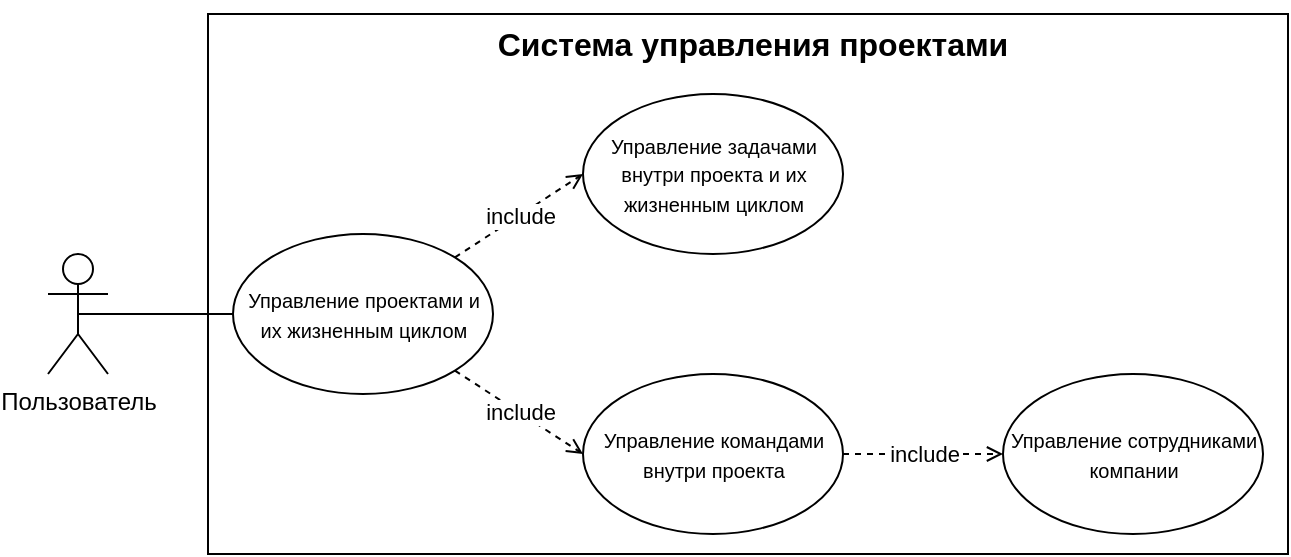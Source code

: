 <mxfile version="21.2.9" type="device">
  <diagram name="Страница 1" id="flZc52LiNWzHMUvzN-AP">
    <mxGraphModel dx="934" dy="515" grid="1" gridSize="10" guides="1" tooltips="1" connect="1" arrows="1" fold="1" page="1" pageScale="1" pageWidth="827" pageHeight="1169" background="#ffffff" math="0" shadow="0">
      <root>
        <mxCell id="0" />
        <mxCell id="1" parent="0" />
        <mxCell id="xhdU-azrMuqtnT098IMx-1" value="Пользователь" style="shape=umlActor;verticalLabelPosition=bottom;verticalAlign=top;html=1;outlineConnect=0;" parent="1" vertex="1">
          <mxGeometry x="80" y="160" width="30" height="60" as="geometry" />
        </mxCell>
        <mxCell id="xhdU-azrMuqtnT098IMx-4" value="" style="whiteSpace=wrap;html=1;" parent="1" vertex="1">
          <mxGeometry x="160" y="40" width="540" height="270" as="geometry" />
        </mxCell>
        <mxCell id="xhdU-azrMuqtnT098IMx-5" value="&lt;font style=&quot;font-size: 10px;&quot;&gt;Управление сотрудниками компании&lt;/font&gt;" style="ellipse;whiteSpace=wrap;html=1;" parent="1" vertex="1">
          <mxGeometry x="557.5" y="220" width="130" height="80" as="geometry" />
        </mxCell>
        <mxCell id="xhdU-azrMuqtnT098IMx-9" value="&lt;pre style=&quot;&quot;&gt;&lt;span style=&quot;background-color: rgb(255, 255, 255);&quot;&gt;&lt;font style=&quot;font-size: 16px;&quot; face=&quot;Helvetica&quot;&gt;&lt;b&gt;Система управления проектами&lt;/b&gt;&lt;/font&gt;&lt;/span&gt;&lt;/pre&gt;" style="text;html=1;strokeColor=none;fillColor=none;align=center;verticalAlign=middle;whiteSpace=wrap;rounded=0;" parent="1" vertex="1">
          <mxGeometry x="297.88" y="40" width="269.25" height="30" as="geometry" />
        </mxCell>
        <mxCell id="xhdU-azrMuqtnT098IMx-13" value="&lt;font style=&quot;font-size: 10px;&quot;&gt;Управление проектами и их жизненным циклом&lt;/font&gt;" style="ellipse;whiteSpace=wrap;html=1;" parent="1" vertex="1">
          <mxGeometry x="172.5" y="150" width="130" height="80" as="geometry" />
        </mxCell>
        <mxCell id="xhdU-azrMuqtnT098IMx-14" value="&lt;font style=&quot;font-size: 10px;&quot;&gt;Управление задачами внутри проекта и их жизненным циклом&lt;/font&gt;" style="ellipse;whiteSpace=wrap;html=1;" parent="1" vertex="1">
          <mxGeometry x="347.5" y="80" width="130" height="80" as="geometry" />
        </mxCell>
        <mxCell id="xhdU-azrMuqtnT098IMx-15" value="&lt;font style=&quot;font-size: 10px;&quot;&gt;Управление командами внутри проекта&lt;/font&gt;" style="ellipse;whiteSpace=wrap;html=1;" parent="1" vertex="1">
          <mxGeometry x="347.5" y="220" width="130" height="80" as="geometry" />
        </mxCell>
        <mxCell id="xhdU-azrMuqtnT098IMx-21" value="" style="endArrow=open;html=1;rounded=0;dashed=1;endFill=0;exitX=1;exitY=1;exitDx=0;exitDy=0;entryX=0;entryY=0.5;entryDx=0;entryDy=0;" parent="1" source="xhdU-azrMuqtnT098IMx-13" target="xhdU-azrMuqtnT098IMx-15" edge="1">
          <mxGeometry relative="1" as="geometry">
            <mxPoint x="287.5" y="200" as="sourcePoint" />
            <mxPoint x="387.5" y="200" as="targetPoint" />
          </mxGeometry>
        </mxCell>
        <mxCell id="xhdU-azrMuqtnT098IMx-22" value="include" style="edgeLabel;resizable=0;html=1;align=center;verticalAlign=middle;" parent="xhdU-azrMuqtnT098IMx-21" connectable="0" vertex="1">
          <mxGeometry relative="1" as="geometry" />
        </mxCell>
        <mxCell id="xhdU-azrMuqtnT098IMx-23" value="" style="endArrow=open;html=1;rounded=0;dashed=1;endFill=0;exitX=1;exitY=0;exitDx=0;exitDy=0;entryX=0;entryY=0.5;entryDx=0;entryDy=0;" parent="1" source="xhdU-azrMuqtnT098IMx-13" target="xhdU-azrMuqtnT098IMx-14" edge="1">
          <mxGeometry relative="1" as="geometry">
            <mxPoint x="302.5" y="170" as="sourcePoint" />
            <mxPoint x="396.5" y="202" as="targetPoint" />
          </mxGeometry>
        </mxCell>
        <mxCell id="xhdU-azrMuqtnT098IMx-24" value="include" style="edgeLabel;resizable=0;html=1;align=center;verticalAlign=middle;" parent="xhdU-azrMuqtnT098IMx-23" connectable="0" vertex="1">
          <mxGeometry relative="1" as="geometry" />
        </mxCell>
        <mxCell id="xhdU-azrMuqtnT098IMx-25" value="" style="endArrow=open;html=1;rounded=0;dashed=1;endFill=0;exitX=1;exitY=0.5;exitDx=0;exitDy=0;entryX=0;entryY=0.5;entryDx=0;entryDy=0;" parent="1" source="xhdU-azrMuqtnT098IMx-15" target="xhdU-azrMuqtnT098IMx-5" edge="1">
          <mxGeometry relative="1" as="geometry">
            <mxPoint x="497.5" y="290" as="sourcePoint" />
            <mxPoint x="561.5" y="332" as="targetPoint" />
          </mxGeometry>
        </mxCell>
        <mxCell id="xhdU-azrMuqtnT098IMx-26" value="include" style="edgeLabel;resizable=0;html=1;align=center;verticalAlign=middle;" parent="xhdU-azrMuqtnT098IMx-25" connectable="0" vertex="1">
          <mxGeometry relative="1" as="geometry" />
        </mxCell>
        <mxCell id="xhdU-azrMuqtnT098IMx-27" style="edgeStyle=orthogonalEdgeStyle;rounded=0;orthogonalLoop=1;jettySize=auto;html=1;exitX=0.5;exitY=0.5;exitDx=0;exitDy=0;exitPerimeter=0;entryX=0;entryY=0.5;entryDx=0;entryDy=0;endArrow=none;endFill=0;" parent="1" source="xhdU-azrMuqtnT098IMx-1" target="xhdU-azrMuqtnT098IMx-13" edge="1">
          <mxGeometry relative="1" as="geometry" />
        </mxCell>
      </root>
    </mxGraphModel>
  </diagram>
</mxfile>
